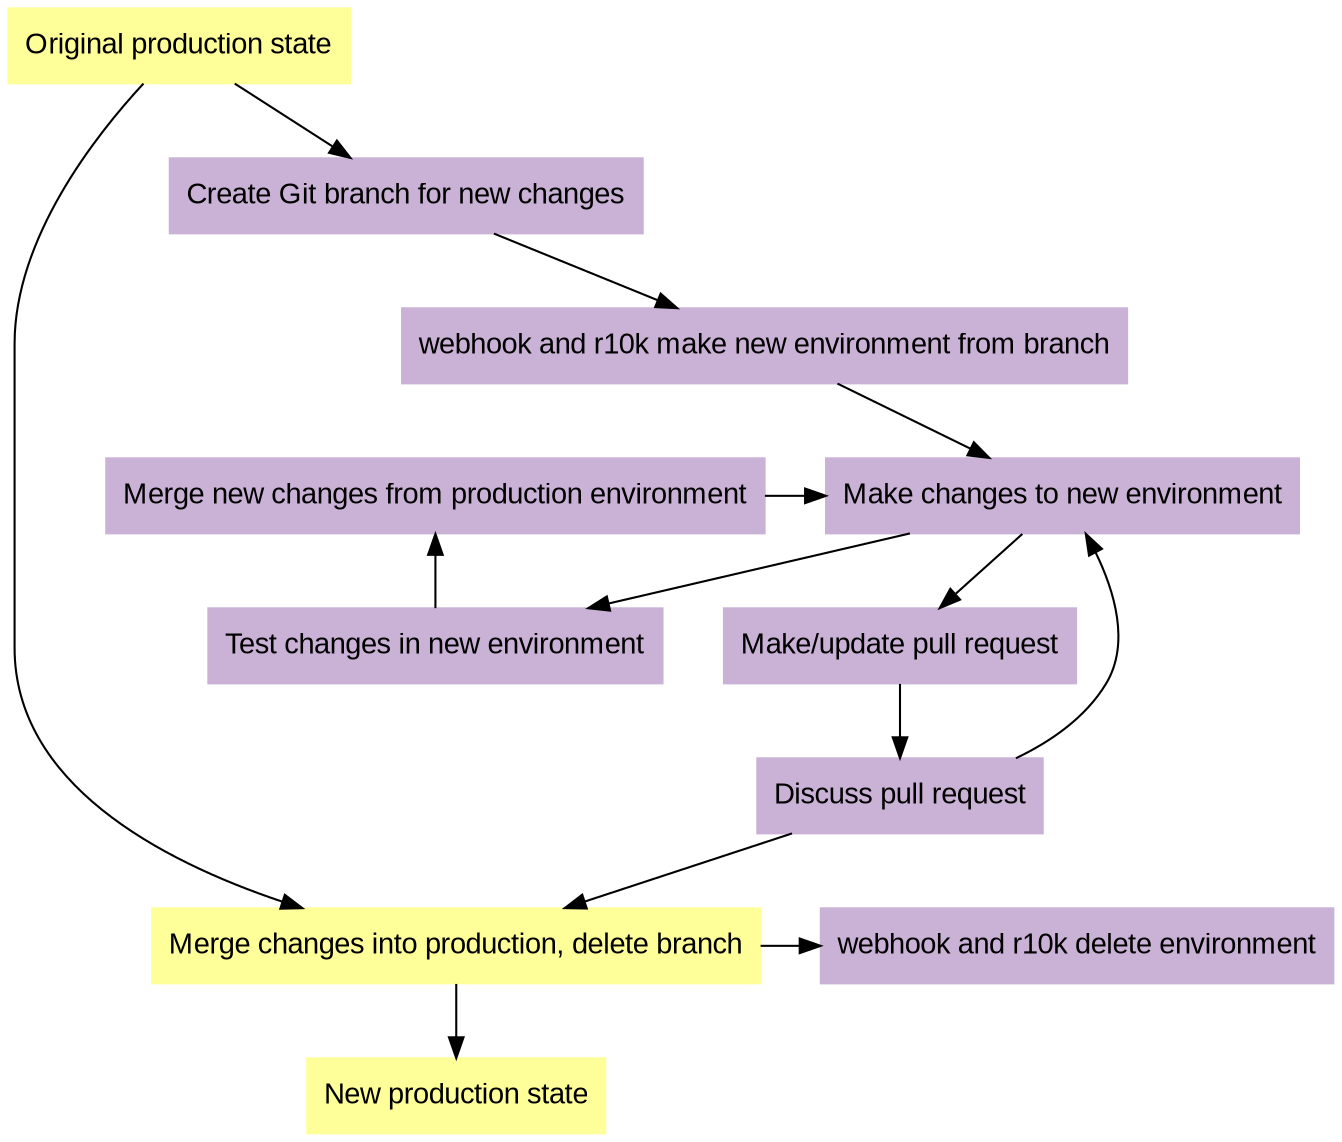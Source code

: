 digraph github_flow{
    rankdir="TB"
    nodesep=0.4;
    node [colorscheme=paired12, fontname="Arial"];
    edge [colorscheme=paired12, fontname="Arial"];

    node [style=filled, shape=rect];
    node [fontcolor=black];

    node [color=11];
    original_production_state [label="Original production state"];
    merged_into_production [label="Merge changes into production, delete branch"];
    new_production_state [label="New production state"];
    node [color=9];

    create_branch_for_new_environment [label="Create Git branch for new changes"]
    r10k_makes_new_environment [label="webhook and r10k make new environment from branch"];
    subgraph environment_cycle {
        rank=same;
        make_changes_in_new_environment [label="Make changes to new environment"];
        merge_new_changes_from_production [label="Merge new changes from production environment"];
    }
    test_changes_in_new_environment [label="Test changes in new environment"];
    subgraph pe_cycle {
        rank=same;
        discuss_pull_request
    }
    make_pull_request [label="Make/update pull request"];
    discuss_pull_request [label="Discuss pull request"];
    webhook_r10k_delete_environment [label="webhook and r10k delete environment"];
    subgraph merge_delete {
        rank=same;
        merged_into_production webhook_r10k_delete_environment
    }

    original_production_state -> create_branch_for_new_environment -> r10k_makes_new_environment;
    original_production_state -> merged_into_production;
    r10k_makes_new_environment -> make_changes_in_new_environment;
    make_changes_in_new_environment -> test_changes_in_new_environment -> merge_new_changes_from_production;
    merge_new_changes_from_production -> make_changes_in_new_environment;
    make_changes_in_new_environment -> make_pull_request;
    make_pull_request -> discuss_pull_request;
    discuss_pull_request -> make_changes_in_new_environment;
    discuss_pull_request -> merged_into_production;
    merged_into_production -> webhook_r10k_delete_environment;
    merged_into_production -> new_production_state;
}